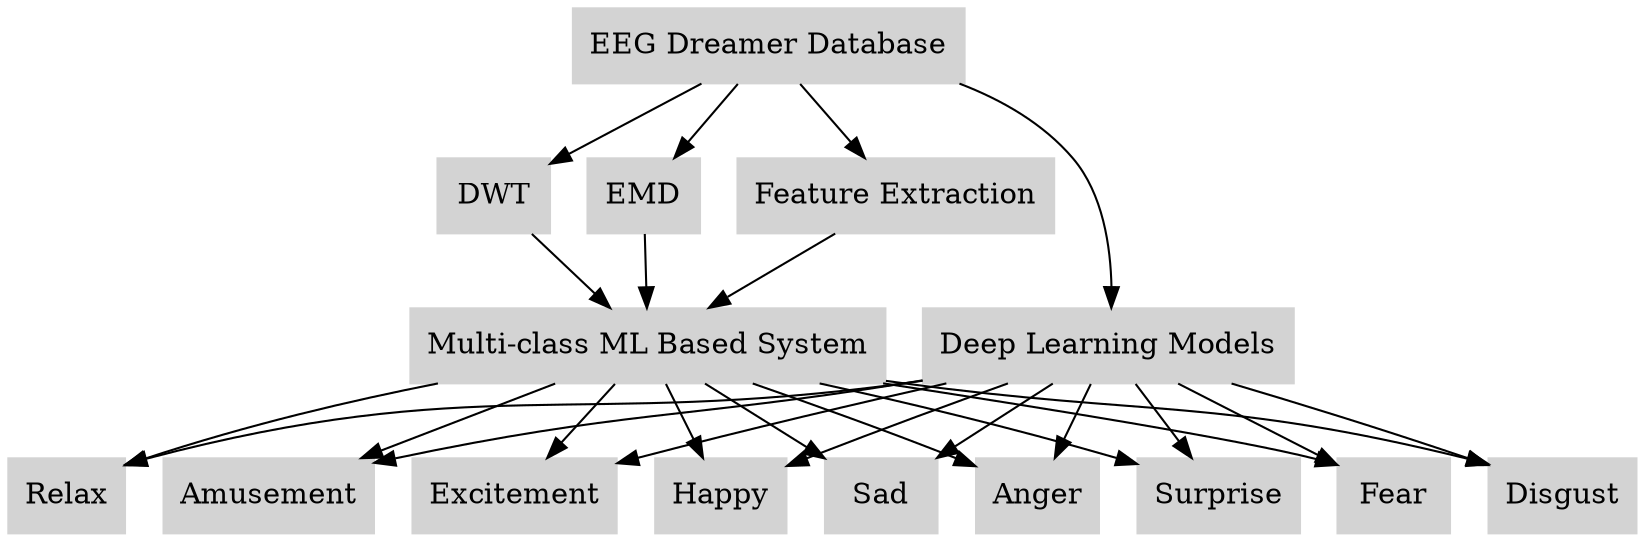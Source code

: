 digraph G {
    rankdir=TB;
    node [shape=box, style=filled, color=lightgrey];

    // First layer
    EEG_Dreamer_Database [label="EEG Dreamer Database"];

    // Second layer
    DWT [label="DWT"];
    EMD [label="EMD"];
    Feature_Extraction [label="Feature Extraction"];

    // Third layer
    Multi_Class_ML [label="Multi-class ML Based System"];
    Deep_Learning_Models [label="Deep Learning Models"];

    // Fourth layer - 9 Emotions
    Emotion1 [label="Happy"];
    Emotion2 [label="Sad"];
    Emotion3 [label="Anger"];
    Emotion4 [label="Surprise"];
    Emotion5 [label="Fear"];
    Emotion6 [label="Disgust"];
    Emotion7 [label="Relax"];
    Emotion8 [label="Amusement"];
    Emotion9 [label="Excitement"];

    // Define layers
    { rank=same; EEG_Dreamer_Database; }
    { rank=same; DWT; EMD; Feature_Extraction; }
    { rank=same; Multi_Class_ML; Deep_Learning_Models; }
    { rank=same; Emotion1; Emotion2; Emotion3; Emotion4; Emotion5; Emotion6; Emotion7; Emotion8; Emotion9; }

    // Connect nodes between layers
    EEG_Dreamer_Database -> { DWT; EMD; Feature_Extraction; Deep_Learning_Models };
    { DWT; EMD; Feature_Extraction } -> Multi_Class_ML;
    Multi_Class_ML -> { Emotion1; Emotion2; Emotion3; Emotion4; Emotion5; Emotion6; Emotion7; Emotion8; Emotion9 };
    Deep_Learning_Models -> { Emotion1; Emotion2; Emotion3; Emotion4; Emotion5; Emotion6; Emotion7; Emotion8; Emotion9 };
}
